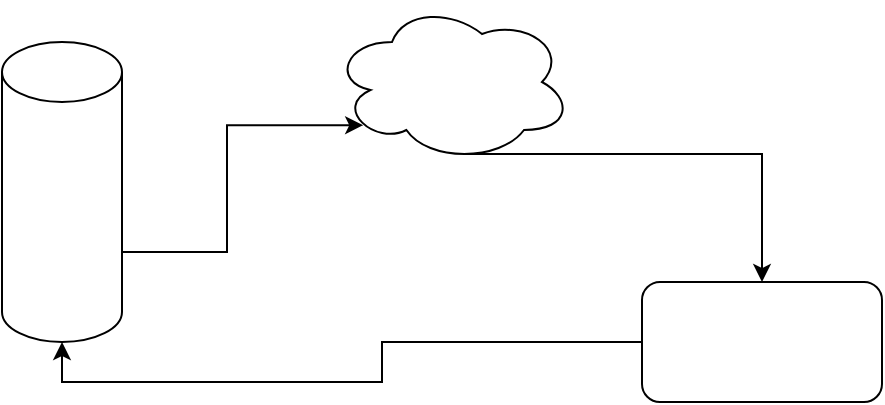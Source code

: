 <mxfile version="16.5.6" type="github">
  <diagram id="7BmzXcPXSRyOhI3S4v2m" name="Page-1">
    <mxGraphModel dx="822" dy="1634" grid="1" gridSize="10" guides="1" tooltips="1" connect="1" arrows="1" fold="1" page="1" pageScale="1" pageWidth="850" pageHeight="1100" math="0" shadow="0">
      <root>
        <mxCell id="0" />
        <mxCell id="1" parent="0" />
        <mxCell id="wWuZftM7gVZBgc2AnNi_-6" style="edgeStyle=orthogonalEdgeStyle;rounded=0;orthogonalLoop=1;jettySize=auto;html=1;exitX=0;exitY=0.5;exitDx=0;exitDy=0;entryX=0.5;entryY=1;entryDx=0;entryDy=0;entryPerimeter=0;" edge="1" parent="1" source="wWuZftM7gVZBgc2AnNi_-1" target="wWuZftM7gVZBgc2AnNi_-2">
          <mxGeometry relative="1" as="geometry" />
        </mxCell>
        <mxCell id="wWuZftM7gVZBgc2AnNi_-1" value="" style="rounded=1;whiteSpace=wrap;html=1;" vertex="1" parent="1">
          <mxGeometry x="580" y="330" width="120" height="60" as="geometry" />
        </mxCell>
        <mxCell id="wWuZftM7gVZBgc2AnNi_-4" style="edgeStyle=orthogonalEdgeStyle;rounded=0;orthogonalLoop=1;jettySize=auto;html=1;exitX=1;exitY=0;exitDx=0;exitDy=105;exitPerimeter=0;entryX=0.13;entryY=0.77;entryDx=0;entryDy=0;entryPerimeter=0;" edge="1" parent="1" source="wWuZftM7gVZBgc2AnNi_-2" target="wWuZftM7gVZBgc2AnNi_-3">
          <mxGeometry relative="1" as="geometry" />
        </mxCell>
        <mxCell id="wWuZftM7gVZBgc2AnNi_-2" value="" style="shape=cylinder3;whiteSpace=wrap;html=1;boundedLbl=1;backgroundOutline=1;size=15;" vertex="1" parent="1">
          <mxGeometry x="260" y="210" width="60" height="150" as="geometry" />
        </mxCell>
        <mxCell id="wWuZftM7gVZBgc2AnNi_-5" style="edgeStyle=orthogonalEdgeStyle;rounded=0;orthogonalLoop=1;jettySize=auto;html=1;exitX=0.55;exitY=0.95;exitDx=0;exitDy=0;exitPerimeter=0;" edge="1" parent="1" source="wWuZftM7gVZBgc2AnNi_-3" target="wWuZftM7gVZBgc2AnNi_-1">
          <mxGeometry relative="1" as="geometry" />
        </mxCell>
        <mxCell id="wWuZftM7gVZBgc2AnNi_-3" value="" style="ellipse;shape=cloud;whiteSpace=wrap;html=1;" vertex="1" parent="1">
          <mxGeometry x="425" y="190" width="120" height="80" as="geometry" />
        </mxCell>
      </root>
    </mxGraphModel>
  </diagram>
</mxfile>
